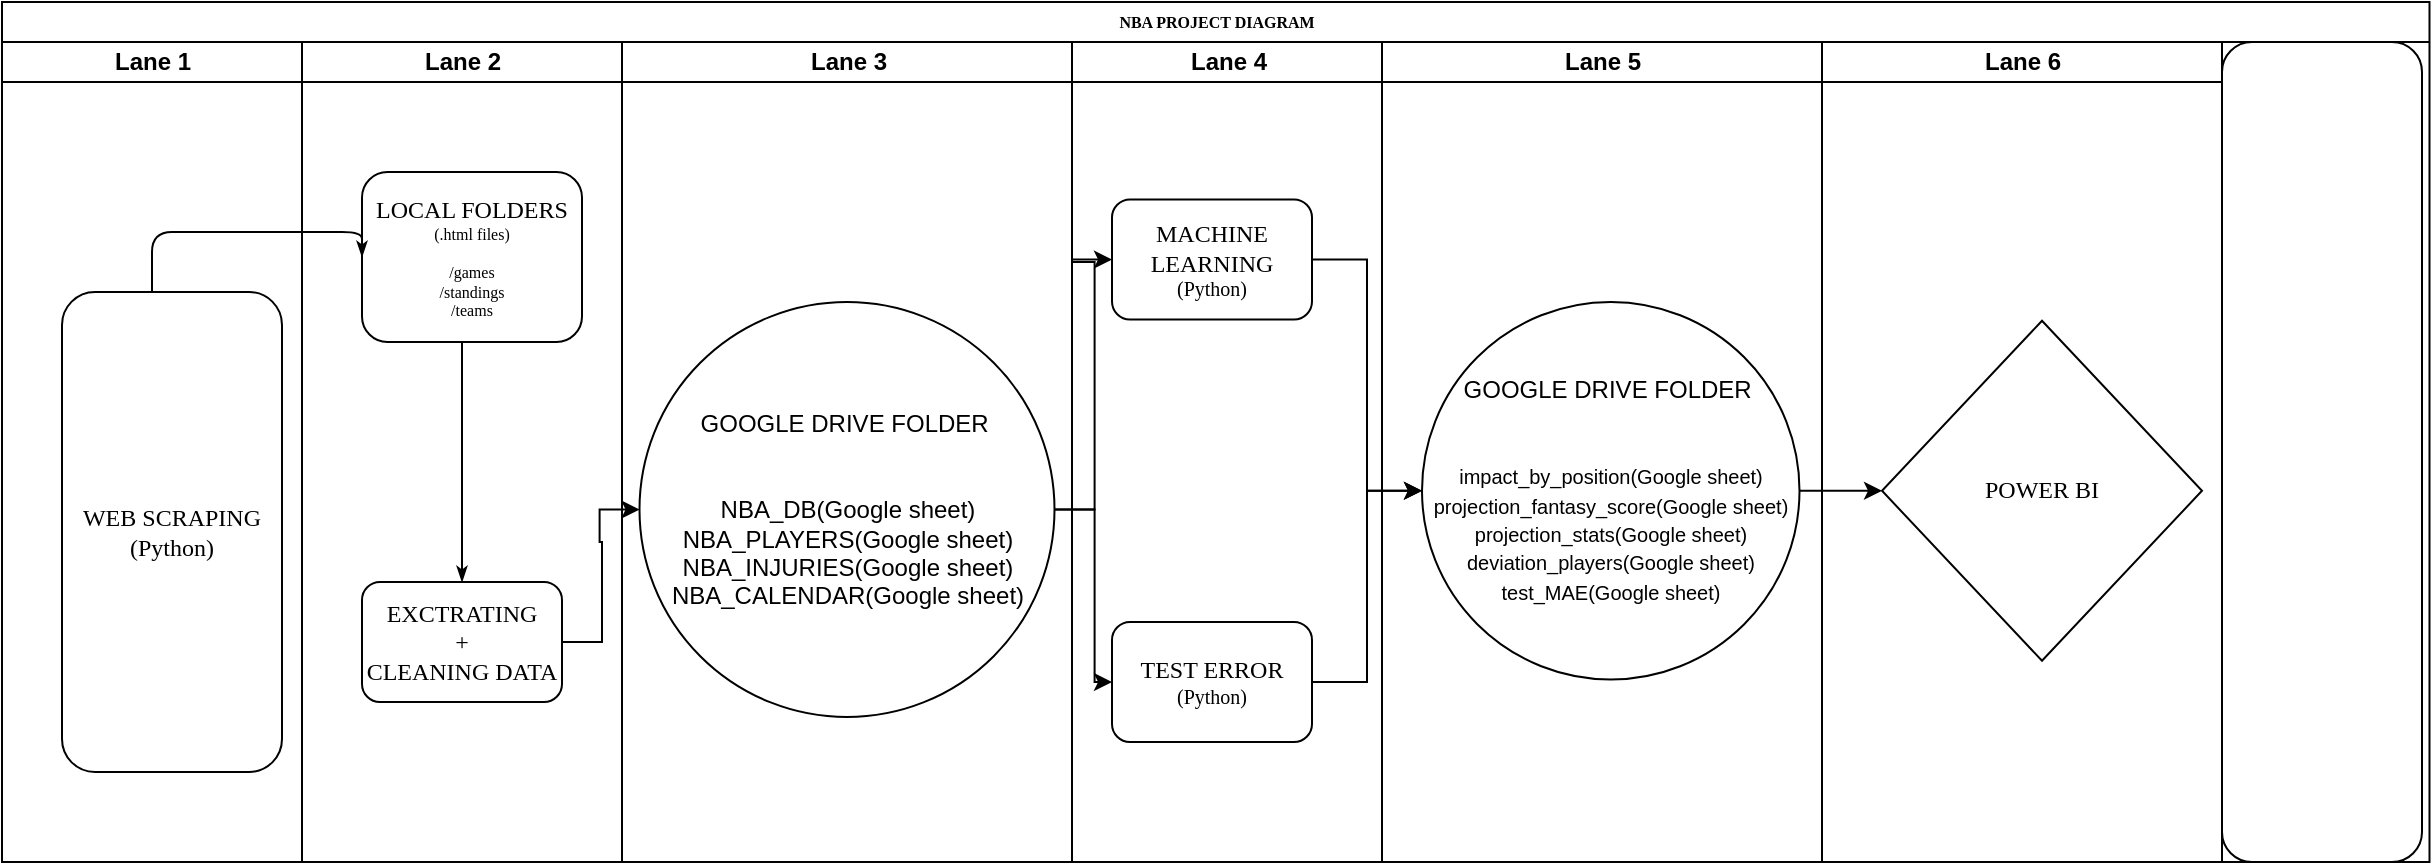 <mxfile version="22.1.16" type="github">
  <diagram name="Page-1" id="74e2e168-ea6b-b213-b513-2b3c1d86103e">
    <mxGraphModel dx="1728" dy="915" grid="1" gridSize="10" guides="1" tooltips="1" connect="1" arrows="1" fold="1" page="1" pageScale="1" pageWidth="1100" pageHeight="850" background="none" math="0" shadow="0">
      <root>
        <mxCell id="0" />
        <mxCell id="1" parent="0" />
        <mxCell id="77e6c97f196da883-1" value="NBA PROJECT DIAGRAM" style="swimlane;html=1;childLayout=stackLayout;startSize=20;rounded=0;shadow=0;labelBackgroundColor=none;strokeWidth=1;fontFamily=Verdana;fontSize=8;align=center;" parent="1" vertex="1">
          <mxGeometry x="70" y="40" width="1213.75" height="430" as="geometry" />
        </mxCell>
        <mxCell id="77e6c97f196da883-2" value="Lane 1" style="swimlane;html=1;startSize=20;" parent="77e6c97f196da883-1" vertex="1">
          <mxGeometry y="20" width="150" height="410" as="geometry" />
        </mxCell>
        <mxCell id="77e6c97f196da883-8" value="&lt;font style=&quot;font-size: 12px;&quot;&gt;WEB SCRAPING&lt;br&gt;(Python)&lt;/font&gt;" style="rounded=1;whiteSpace=wrap;html=1;shadow=0;labelBackgroundColor=none;strokeWidth=1;fontFamily=Verdana;fontSize=8;align=center;" parent="77e6c97f196da883-2" vertex="1">
          <mxGeometry x="30" y="125" width="110" height="240" as="geometry" />
        </mxCell>
        <mxCell id="77e6c97f196da883-3" value="Lane 2" style="swimlane;html=1;startSize=20;" parent="77e6c97f196da883-1" vertex="1">
          <mxGeometry x="150" y="20" width="160" height="410" as="geometry" />
        </mxCell>
        <mxCell id="77e6c97f196da883-11" value="&lt;font style=&quot;font-size: 12px;&quot;&gt;LOCAL FOLDERS&lt;br&gt;&lt;/font&gt;(.html files)&lt;br&gt;&lt;br&gt;/games&lt;br&gt;/standings&lt;br&gt;/teams" style="rounded=1;whiteSpace=wrap;html=1;shadow=0;labelBackgroundColor=none;strokeWidth=1;fontFamily=Verdana;fontSize=8;align=center;" parent="77e6c97f196da883-3" vertex="1">
          <mxGeometry x="30" y="65" width="110" height="85" as="geometry" />
        </mxCell>
        <mxCell id="77e6c97f196da883-17" value="&lt;font style=&quot;font-size: 12px;&quot;&gt;EXCTRATING&lt;br&gt;+ &lt;br&gt;CLEANING DATA&lt;/font&gt;" style="rounded=1;whiteSpace=wrap;html=1;shadow=0;labelBackgroundColor=none;strokeWidth=1;fontFamily=Verdana;fontSize=8;align=center;" parent="77e6c97f196da883-3" vertex="1">
          <mxGeometry x="30" y="270" width="100" height="60" as="geometry" />
        </mxCell>
        <mxCell id="77e6c97f196da883-27" style="edgeStyle=orthogonalEdgeStyle;rounded=1;html=1;labelBackgroundColor=none;startArrow=none;startFill=0;startSize=5;endArrow=classicThin;endFill=1;endSize=5;jettySize=auto;orthogonalLoop=1;strokeWidth=1;fontFamily=Verdana;fontSize=8;entryX=0.5;entryY=0;entryDx=0;entryDy=0;" parent="77e6c97f196da883-3" source="77e6c97f196da883-11" target="77e6c97f196da883-17" edge="1">
          <mxGeometry relative="1" as="geometry">
            <Array as="points">
              <mxPoint x="80" y="270" />
            </Array>
          </mxGeometry>
        </mxCell>
        <mxCell id="77e6c97f196da883-4" value="Lane 3" style="swimlane;html=1;startSize=20;" parent="77e6c97f196da883-1" vertex="1">
          <mxGeometry x="310" y="20" width="225" height="410" as="geometry" />
        </mxCell>
        <mxCell id="0vmomIXjjfcit_l2Lc3G-2" value="GOOGLE DRIVE FOLDER&amp;nbsp;&lt;br&gt;&lt;br&gt;&lt;br&gt;NBA_DB(Google sheet)&lt;br&gt;NBA_PLAYERS(Google sheet)&lt;br&gt;NBA_INJURIES(Google sheet)&lt;br&gt;NBA_CALENDAR(Google sheet)&lt;br&gt;" style="ellipse;whiteSpace=wrap;html=1;aspect=fixed;" vertex="1" parent="77e6c97f196da883-4">
          <mxGeometry x="8.75" y="130" width="207.5" height="207.5" as="geometry" />
        </mxCell>
        <mxCell id="77e6c97f196da883-5" value="Lane 4" style="swimlane;html=1;startSize=20;" parent="77e6c97f196da883-1" vertex="1">
          <mxGeometry x="535" y="20" width="155" height="410" as="geometry" />
        </mxCell>
        <mxCell id="77e6c97f196da883-14" value="&lt;font style=&quot;&quot;&gt;&lt;font style=&quot;font-size: 12px;&quot;&gt;MACHINE LEARNING&lt;/font&gt;&lt;br&gt;&lt;span style=&quot;font-size: 10px;&quot;&gt;(Python)&lt;/span&gt;&lt;/font&gt;" style="rounded=1;whiteSpace=wrap;html=1;shadow=0;labelBackgroundColor=none;strokeWidth=1;fontFamily=Verdana;fontSize=8;align=center;" parent="77e6c97f196da883-5" vertex="1">
          <mxGeometry x="20" y="78.75" width="100" height="60" as="geometry" />
        </mxCell>
        <mxCell id="0vmomIXjjfcit_l2Lc3G-8" value="&lt;font style=&quot;font-size: 12px;&quot;&gt;TEST ERROR&lt;/font&gt;&lt;font style=&quot;font-size: 10px;&quot;&gt; (Python)&lt;/font&gt;" style="rounded=1;whiteSpace=wrap;html=1;shadow=0;labelBackgroundColor=none;strokeWidth=1;fontFamily=Verdana;fontSize=8;align=center;" vertex="1" parent="77e6c97f196da883-5">
          <mxGeometry x="20" y="290" width="100" height="60" as="geometry" />
        </mxCell>
        <mxCell id="77e6c97f196da883-6" value="Lane 5" style="swimlane;html=1;startSize=20;" parent="77e6c97f196da883-1" vertex="1">
          <mxGeometry x="690" y="20" width="220" height="410" as="geometry" />
        </mxCell>
        <mxCell id="0vmomIXjjfcit_l2Lc3G-7" value="&lt;font style=&quot;&quot;&gt;&lt;font style=&quot;font-size: 12px;&quot;&gt;GOOGLE DRIVE FOLDER&amp;nbsp;&lt;/font&gt;&lt;br&gt;&lt;br&gt;&lt;br&gt;&lt;font style=&quot;font-size: 10px;&quot;&gt;impact_by_position(Google sheet)&lt;br&gt;projection_fantasy_score(Google sheet)&lt;br&gt;projection_stats(Google sheet)&lt;br style=&quot;border-color: var(--border-color);&quot;&gt;deviation_players(Google sheet)&lt;br&gt;test_MAE(Google sheet)&lt;/font&gt;&lt;/font&gt;" style="ellipse;whiteSpace=wrap;html=1;aspect=fixed;" vertex="1" parent="77e6c97f196da883-6">
          <mxGeometry x="20" y="130" width="188.75" height="188.75" as="geometry" />
        </mxCell>
        <mxCell id="77e6c97f196da883-7" value="Lane 6" style="swimlane;html=1;startSize=20;" parent="77e6c97f196da883-1" vertex="1">
          <mxGeometry x="910" y="20" width="200" height="410" as="geometry" />
        </mxCell>
        <mxCell id="77e6c97f196da883-20" value="&lt;font style=&quot;font-size: 12px;&quot;&gt;POWER BI&lt;/font&gt;" style="rhombus;whiteSpace=wrap;html=1;rounded=0;shadow=0;labelBackgroundColor=none;strokeWidth=1;fontFamily=Verdana;fontSize=8;align=center;" parent="77e6c97f196da883-7" vertex="1">
          <mxGeometry x="30" y="139.38" width="160" height="170" as="geometry" />
        </mxCell>
        <mxCell id="0vmomIXjjfcit_l2Lc3G-1" value="" style="edgeStyle=orthogonalEdgeStyle;rounded=1;html=1;labelBackgroundColor=none;startArrow=none;startFill=0;startSize=5;endArrow=classicThin;endFill=1;endSize=5;jettySize=auto;orthogonalLoop=1;strokeWidth=1;fontFamily=Verdana;fontSize=8;entryX=0;entryY=0.5;entryDx=0;entryDy=0;" edge="1" parent="77e6c97f196da883-1" source="77e6c97f196da883-8" target="77e6c97f196da883-11">
          <mxGeometry relative="1" as="geometry">
            <mxPoint x="200" y="360" as="sourcePoint" />
            <mxPoint x="310" y="185" as="targetPoint" />
            <Array as="points">
              <mxPoint x="75" y="115" />
            </Array>
          </mxGeometry>
        </mxCell>
        <mxCell id="77e6c97f196da883-9" value="" style="rounded=1;whiteSpace=wrap;html=1;shadow=0;labelBackgroundColor=none;strokeWidth=1;fontFamily=Verdana;fontSize=8;align=center;" parent="77e6c97f196da883-1" vertex="1">
          <mxGeometry x="1110" y="20" width="100" height="410" as="geometry" />
        </mxCell>
        <mxCell id="0vmomIXjjfcit_l2Lc3G-6" style="edgeStyle=orthogonalEdgeStyle;rounded=0;orthogonalLoop=1;jettySize=auto;html=1;entryX=0;entryY=0.5;entryDx=0;entryDy=0;" edge="1" parent="77e6c97f196da883-1" source="77e6c97f196da883-17" target="0vmomIXjjfcit_l2Lc3G-2">
          <mxGeometry relative="1" as="geometry" />
        </mxCell>
        <mxCell id="0vmomIXjjfcit_l2Lc3G-9" style="edgeStyle=orthogonalEdgeStyle;rounded=0;orthogonalLoop=1;jettySize=auto;html=1;entryX=0;entryY=0.5;entryDx=0;entryDy=0;" edge="1" parent="77e6c97f196da883-1" source="0vmomIXjjfcit_l2Lc3G-2" target="0vmomIXjjfcit_l2Lc3G-8">
          <mxGeometry relative="1" as="geometry" />
        </mxCell>
        <mxCell id="0vmomIXjjfcit_l2Lc3G-11" style="edgeStyle=orthogonalEdgeStyle;rounded=0;orthogonalLoop=1;jettySize=auto;html=1;entryX=0;entryY=0.5;entryDx=0;entryDy=0;" edge="1" parent="77e6c97f196da883-1" source="0vmomIXjjfcit_l2Lc3G-8" target="0vmomIXjjfcit_l2Lc3G-7">
          <mxGeometry relative="1" as="geometry" />
        </mxCell>
        <mxCell id="0vmomIXjjfcit_l2Lc3G-12" style="edgeStyle=orthogonalEdgeStyle;rounded=0;orthogonalLoop=1;jettySize=auto;html=1;entryX=0;entryY=0.5;entryDx=0;entryDy=0;" edge="1" parent="77e6c97f196da883-1" source="0vmomIXjjfcit_l2Lc3G-2" target="77e6c97f196da883-14">
          <mxGeometry relative="1" as="geometry" />
        </mxCell>
        <mxCell id="0vmomIXjjfcit_l2Lc3G-13" style="edgeStyle=orthogonalEdgeStyle;rounded=0;orthogonalLoop=1;jettySize=auto;html=1;entryX=0;entryY=0.5;entryDx=0;entryDy=0;" edge="1" parent="77e6c97f196da883-1" source="77e6c97f196da883-14" target="0vmomIXjjfcit_l2Lc3G-7">
          <mxGeometry relative="1" as="geometry" />
        </mxCell>
        <mxCell id="0vmomIXjjfcit_l2Lc3G-14" style="edgeStyle=orthogonalEdgeStyle;rounded=0;orthogonalLoop=1;jettySize=auto;html=1;entryX=0;entryY=0.5;entryDx=0;entryDy=0;" edge="1" parent="77e6c97f196da883-1" source="0vmomIXjjfcit_l2Lc3G-7" target="77e6c97f196da883-20">
          <mxGeometry relative="1" as="geometry" />
        </mxCell>
      </root>
    </mxGraphModel>
  </diagram>
</mxfile>
